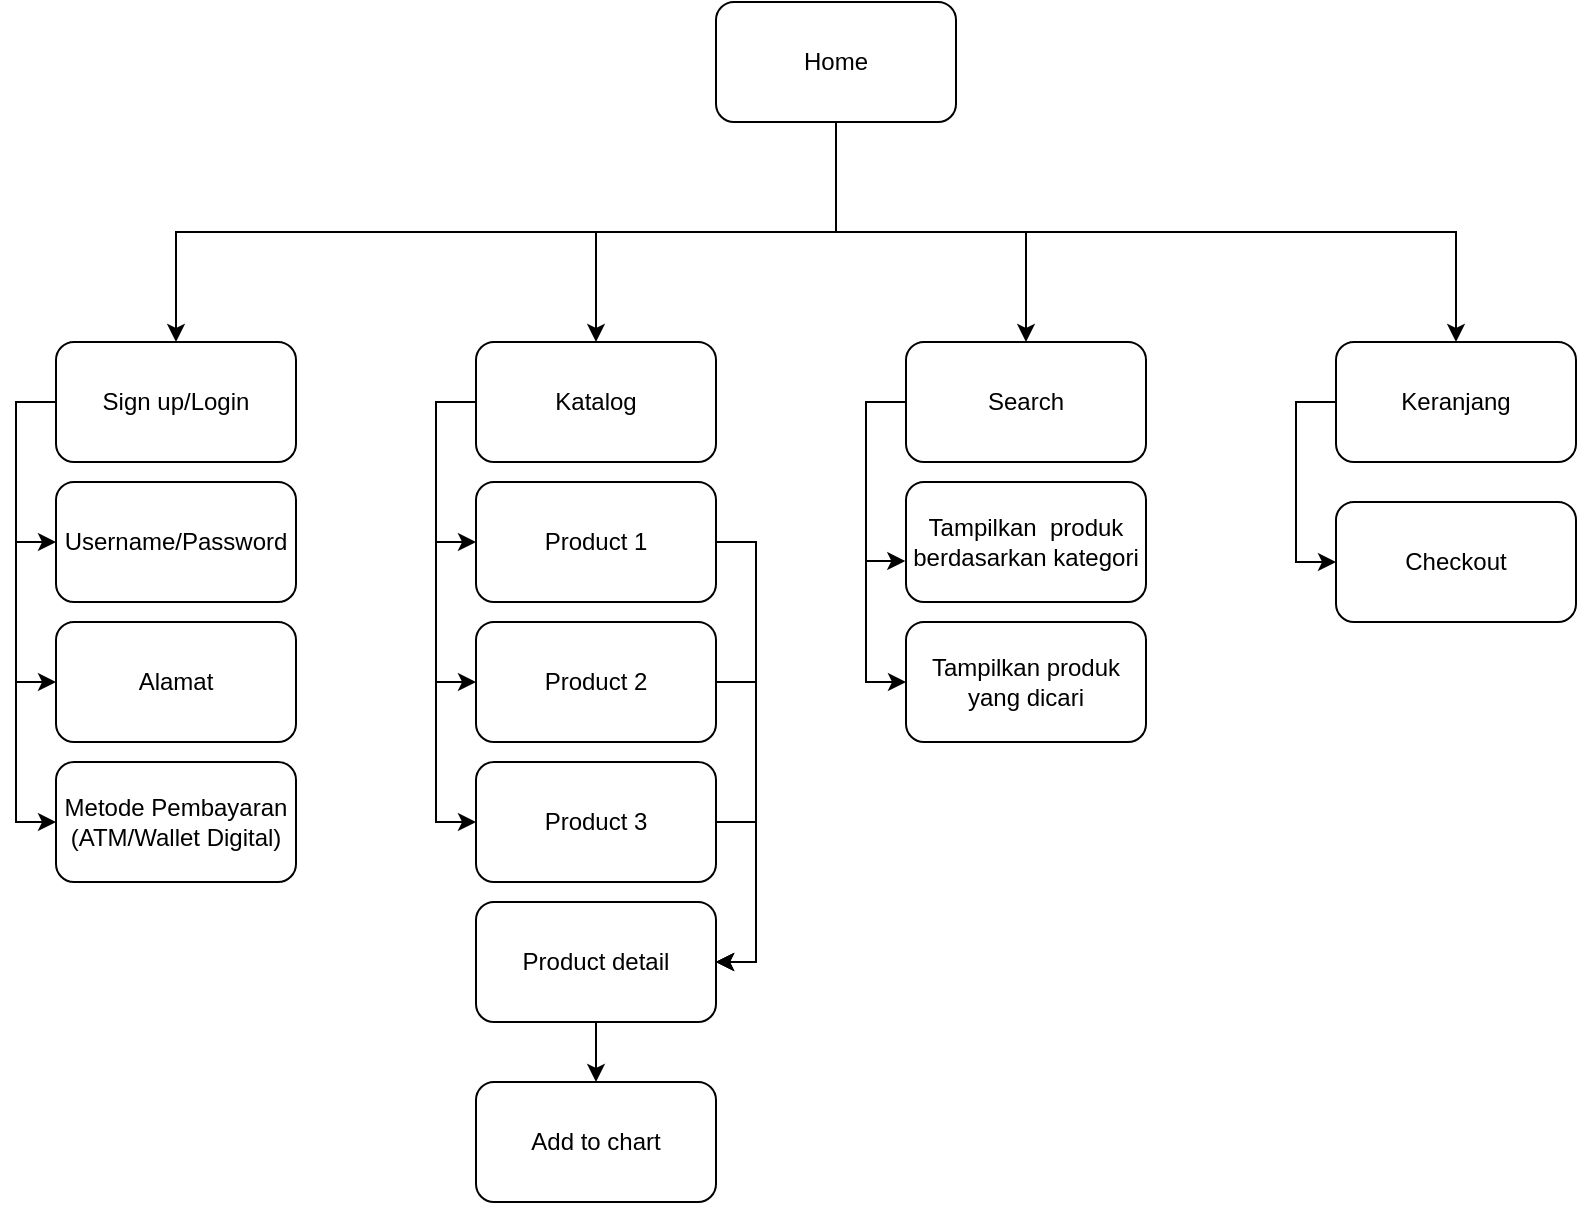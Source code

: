 <mxfile version="24.4.3" type="device">
  <diagram id="mce0OnaaDjLYKAIkBaI6" name="Page-1">
    <mxGraphModel dx="1972" dy="918" grid="1" gridSize="10" guides="1" tooltips="1" connect="1" arrows="1" fold="1" page="1" pageScale="1" pageWidth="1169" pageHeight="827" math="0" shadow="0">
      <root>
        <mxCell id="0" />
        <mxCell id="1" parent="0" />
        <mxCell id="sJjkOCF7XeiH-k6mWV9l-3" style="edgeStyle=orthogonalEdgeStyle;rounded=0;orthogonalLoop=1;jettySize=auto;html=1;exitX=0.5;exitY=1;exitDx=0;exitDy=0;" edge="1" parent="1" source="sJjkOCF7XeiH-k6mWV9l-1" target="sJjkOCF7XeiH-k6mWV9l-2">
          <mxGeometry relative="1" as="geometry" />
        </mxCell>
        <mxCell id="sJjkOCF7XeiH-k6mWV9l-5" value="" style="edgeStyle=orthogonalEdgeStyle;rounded=0;orthogonalLoop=1;jettySize=auto;html=1;" edge="1" parent="1" source="sJjkOCF7XeiH-k6mWV9l-1" target="sJjkOCF7XeiH-k6mWV9l-4">
          <mxGeometry relative="1" as="geometry" />
        </mxCell>
        <mxCell id="sJjkOCF7XeiH-k6mWV9l-10" style="edgeStyle=orthogonalEdgeStyle;rounded=0;orthogonalLoop=1;jettySize=auto;html=1;exitX=0.5;exitY=1;exitDx=0;exitDy=0;" edge="1" parent="1" source="sJjkOCF7XeiH-k6mWV9l-1" target="sJjkOCF7XeiH-k6mWV9l-9">
          <mxGeometry relative="1" as="geometry" />
        </mxCell>
        <mxCell id="sJjkOCF7XeiH-k6mWV9l-31" style="edgeStyle=orthogonalEdgeStyle;rounded=0;orthogonalLoop=1;jettySize=auto;html=1;entryX=0.5;entryY=0;entryDx=0;entryDy=0;exitX=0.5;exitY=1;exitDx=0;exitDy=0;" edge="1" parent="1" source="sJjkOCF7XeiH-k6mWV9l-1" target="sJjkOCF7XeiH-k6mWV9l-30">
          <mxGeometry relative="1" as="geometry" />
        </mxCell>
        <mxCell id="sJjkOCF7XeiH-k6mWV9l-1" value="Home" style="rounded=1;whiteSpace=wrap;html=1;" vertex="1" parent="1">
          <mxGeometry x="545" y="50" width="120" height="60" as="geometry" />
        </mxCell>
        <mxCell id="sJjkOCF7XeiH-k6mWV9l-20" style="edgeStyle=orthogonalEdgeStyle;rounded=0;orthogonalLoop=1;jettySize=auto;html=1;entryX=0;entryY=0.5;entryDx=0;entryDy=0;exitX=0;exitY=0.5;exitDx=0;exitDy=0;" edge="1" parent="1" source="sJjkOCF7XeiH-k6mWV9l-2" target="sJjkOCF7XeiH-k6mWV9l-11">
          <mxGeometry relative="1" as="geometry" />
        </mxCell>
        <mxCell id="sJjkOCF7XeiH-k6mWV9l-22" style="edgeStyle=orthogonalEdgeStyle;rounded=0;orthogonalLoop=1;jettySize=auto;html=1;entryX=0;entryY=0.5;entryDx=0;entryDy=0;exitX=0;exitY=0.5;exitDx=0;exitDy=0;" edge="1" parent="1" source="sJjkOCF7XeiH-k6mWV9l-2" target="sJjkOCF7XeiH-k6mWV9l-21">
          <mxGeometry relative="1" as="geometry" />
        </mxCell>
        <mxCell id="sJjkOCF7XeiH-k6mWV9l-25" style="edgeStyle=orthogonalEdgeStyle;rounded=0;orthogonalLoop=1;jettySize=auto;html=1;entryX=0;entryY=0.5;entryDx=0;entryDy=0;exitX=0;exitY=0.5;exitDx=0;exitDy=0;" edge="1" parent="1" source="sJjkOCF7XeiH-k6mWV9l-2" target="sJjkOCF7XeiH-k6mWV9l-24">
          <mxGeometry relative="1" as="geometry" />
        </mxCell>
        <mxCell id="sJjkOCF7XeiH-k6mWV9l-2" value="Katalog" style="rounded=1;whiteSpace=wrap;html=1;" vertex="1" parent="1">
          <mxGeometry x="425" y="220" width="120" height="60" as="geometry" />
        </mxCell>
        <mxCell id="sJjkOCF7XeiH-k6mWV9l-19" style="edgeStyle=orthogonalEdgeStyle;rounded=0;orthogonalLoop=1;jettySize=auto;html=1;entryX=0;entryY=0.5;entryDx=0;entryDy=0;exitX=0;exitY=0.5;exitDx=0;exitDy=0;" edge="1" parent="1" source="sJjkOCF7XeiH-k6mWV9l-4" target="sJjkOCF7XeiH-k6mWV9l-14">
          <mxGeometry relative="1" as="geometry" />
        </mxCell>
        <mxCell id="sJjkOCF7XeiH-k6mWV9l-4" value="Search" style="rounded=1;whiteSpace=wrap;html=1;" vertex="1" parent="1">
          <mxGeometry x="640" y="220" width="120" height="60" as="geometry" />
        </mxCell>
        <mxCell id="sJjkOCF7XeiH-k6mWV9l-42" style="edgeStyle=orthogonalEdgeStyle;rounded=0;orthogonalLoop=1;jettySize=auto;html=1;entryX=0;entryY=0.5;entryDx=0;entryDy=0;exitX=0;exitY=0.5;exitDx=0;exitDy=0;" edge="1" parent="1" target="sJjkOCF7XeiH-k6mWV9l-41">
          <mxGeometry relative="1" as="geometry">
            <mxPoint x="740" y="260" as="sourcePoint" />
          </mxGeometry>
        </mxCell>
        <mxCell id="sJjkOCF7XeiH-k6mWV9l-45" style="edgeStyle=orthogonalEdgeStyle;rounded=0;orthogonalLoop=1;jettySize=auto;html=1;entryX=0;entryY=0.5;entryDx=0;entryDy=0;exitX=0;exitY=0.5;exitDx=0;exitDy=0;" edge="1" parent="1" source="sJjkOCF7XeiH-k6mWV9l-9" target="sJjkOCF7XeiH-k6mWV9l-44">
          <mxGeometry relative="1" as="geometry" />
        </mxCell>
        <mxCell id="sJjkOCF7XeiH-k6mWV9l-9" value="Keranjang" style="rounded=1;whiteSpace=wrap;html=1;" vertex="1" parent="1">
          <mxGeometry x="855" y="220" width="120" height="60" as="geometry" />
        </mxCell>
        <mxCell id="sJjkOCF7XeiH-k6mWV9l-27" style="edgeStyle=orthogonalEdgeStyle;rounded=0;orthogonalLoop=1;jettySize=auto;html=1;entryX=1;entryY=0.5;entryDx=0;entryDy=0;" edge="1" parent="1" source="sJjkOCF7XeiH-k6mWV9l-11" target="sJjkOCF7XeiH-k6mWV9l-26">
          <mxGeometry relative="1" as="geometry">
            <Array as="points">
              <mxPoint x="565" y="320" />
              <mxPoint x="565" y="530" />
            </Array>
          </mxGeometry>
        </mxCell>
        <mxCell id="sJjkOCF7XeiH-k6mWV9l-11" value="Product 1" style="rounded=1;whiteSpace=wrap;html=1;" vertex="1" parent="1">
          <mxGeometry x="425" y="290" width="120" height="60" as="geometry" />
        </mxCell>
        <mxCell id="sJjkOCF7XeiH-k6mWV9l-13" value="Tampilkan&amp;nbsp; produk berdasarkan kategori" style="rounded=1;whiteSpace=wrap;html=1;" vertex="1" parent="1">
          <mxGeometry x="640" y="290" width="120" height="60" as="geometry" />
        </mxCell>
        <mxCell id="sJjkOCF7XeiH-k6mWV9l-14" value="Tampilkan produk yang dicari" style="rounded=1;whiteSpace=wrap;html=1;" vertex="1" parent="1">
          <mxGeometry x="640" y="360" width="120" height="60" as="geometry" />
        </mxCell>
        <mxCell id="sJjkOCF7XeiH-k6mWV9l-17" style="edgeStyle=orthogonalEdgeStyle;rounded=0;orthogonalLoop=1;jettySize=auto;html=1;entryX=-0.003;entryY=0.659;entryDx=0;entryDy=0;entryPerimeter=0;exitX=0;exitY=0.5;exitDx=0;exitDy=0;" edge="1" parent="1" source="sJjkOCF7XeiH-k6mWV9l-4" target="sJjkOCF7XeiH-k6mWV9l-13">
          <mxGeometry relative="1" as="geometry" />
        </mxCell>
        <mxCell id="sJjkOCF7XeiH-k6mWV9l-28" style="edgeStyle=orthogonalEdgeStyle;rounded=0;orthogonalLoop=1;jettySize=auto;html=1;entryX=1;entryY=0.5;entryDx=0;entryDy=0;" edge="1" parent="1" source="sJjkOCF7XeiH-k6mWV9l-21" target="sJjkOCF7XeiH-k6mWV9l-26">
          <mxGeometry relative="1" as="geometry">
            <Array as="points">
              <mxPoint x="565" y="390" />
              <mxPoint x="565" y="530" />
            </Array>
          </mxGeometry>
        </mxCell>
        <mxCell id="sJjkOCF7XeiH-k6mWV9l-21" value="Product 2" style="rounded=1;whiteSpace=wrap;html=1;" vertex="1" parent="1">
          <mxGeometry x="425" y="360" width="120" height="60" as="geometry" />
        </mxCell>
        <mxCell id="sJjkOCF7XeiH-k6mWV9l-29" style="edgeStyle=orthogonalEdgeStyle;rounded=0;orthogonalLoop=1;jettySize=auto;html=1;entryX=1;entryY=0.5;entryDx=0;entryDy=0;" edge="1" parent="1" source="sJjkOCF7XeiH-k6mWV9l-24" target="sJjkOCF7XeiH-k6mWV9l-26">
          <mxGeometry relative="1" as="geometry">
            <Array as="points">
              <mxPoint x="565" y="460" />
              <mxPoint x="565" y="530" />
            </Array>
          </mxGeometry>
        </mxCell>
        <mxCell id="sJjkOCF7XeiH-k6mWV9l-24" value="Product 3" style="rounded=1;whiteSpace=wrap;html=1;" vertex="1" parent="1">
          <mxGeometry x="425" y="430" width="120" height="60" as="geometry" />
        </mxCell>
        <mxCell id="sJjkOCF7XeiH-k6mWV9l-40" value="" style="edgeStyle=orthogonalEdgeStyle;rounded=0;orthogonalLoop=1;jettySize=auto;html=1;" edge="1" parent="1" source="sJjkOCF7XeiH-k6mWV9l-26" target="sJjkOCF7XeiH-k6mWV9l-39">
          <mxGeometry relative="1" as="geometry" />
        </mxCell>
        <mxCell id="sJjkOCF7XeiH-k6mWV9l-26" value="Product detail" style="rounded=1;whiteSpace=wrap;html=1;" vertex="1" parent="1">
          <mxGeometry x="425" y="500" width="120" height="60" as="geometry" />
        </mxCell>
        <mxCell id="sJjkOCF7XeiH-k6mWV9l-35" style="edgeStyle=orthogonalEdgeStyle;rounded=0;orthogonalLoop=1;jettySize=auto;html=1;exitX=0;exitY=0.5;exitDx=0;exitDy=0;entryX=0;entryY=0.5;entryDx=0;entryDy=0;" edge="1" parent="1" source="sJjkOCF7XeiH-k6mWV9l-30" target="sJjkOCF7XeiH-k6mWV9l-32">
          <mxGeometry relative="1" as="geometry" />
        </mxCell>
        <mxCell id="sJjkOCF7XeiH-k6mWV9l-36" style="edgeStyle=orthogonalEdgeStyle;rounded=0;orthogonalLoop=1;jettySize=auto;html=1;entryX=0;entryY=0.5;entryDx=0;entryDy=0;exitX=0;exitY=0.5;exitDx=0;exitDy=0;" edge="1" parent="1" source="sJjkOCF7XeiH-k6mWV9l-30" target="sJjkOCF7XeiH-k6mWV9l-34">
          <mxGeometry relative="1" as="geometry" />
        </mxCell>
        <mxCell id="sJjkOCF7XeiH-k6mWV9l-38" style="edgeStyle=orthogonalEdgeStyle;rounded=0;orthogonalLoop=1;jettySize=auto;html=1;entryX=0;entryY=0.5;entryDx=0;entryDy=0;exitX=0;exitY=0.5;exitDx=0;exitDy=0;" edge="1" parent="1" source="sJjkOCF7XeiH-k6mWV9l-30" target="sJjkOCF7XeiH-k6mWV9l-37">
          <mxGeometry relative="1" as="geometry" />
        </mxCell>
        <mxCell id="sJjkOCF7XeiH-k6mWV9l-30" value="Sign up/Login" style="rounded=1;whiteSpace=wrap;html=1;" vertex="1" parent="1">
          <mxGeometry x="215" y="220" width="120" height="60" as="geometry" />
        </mxCell>
        <mxCell id="sJjkOCF7XeiH-k6mWV9l-32" value="Username/Password" style="rounded=1;whiteSpace=wrap;html=1;" vertex="1" parent="1">
          <mxGeometry x="215" y="290" width="120" height="60" as="geometry" />
        </mxCell>
        <mxCell id="sJjkOCF7XeiH-k6mWV9l-34" value="Alamat" style="rounded=1;whiteSpace=wrap;html=1;" vertex="1" parent="1">
          <mxGeometry x="215" y="360" width="120" height="60" as="geometry" />
        </mxCell>
        <mxCell id="sJjkOCF7XeiH-k6mWV9l-37" value="Metode Pembayaran&lt;div&gt;(ATM/Wallet Digital)&lt;/div&gt;" style="rounded=1;whiteSpace=wrap;html=1;" vertex="1" parent="1">
          <mxGeometry x="215" y="430" width="120" height="60" as="geometry" />
        </mxCell>
        <mxCell id="sJjkOCF7XeiH-k6mWV9l-39" value="Add to chart" style="rounded=1;whiteSpace=wrap;html=1;" vertex="1" parent="1">
          <mxGeometry x="425" y="590" width="120" height="60" as="geometry" />
        </mxCell>
        <mxCell id="sJjkOCF7XeiH-k6mWV9l-44" value="Checkout" style="rounded=1;whiteSpace=wrap;html=1;" vertex="1" parent="1">
          <mxGeometry x="855" y="300" width="120" height="60" as="geometry" />
        </mxCell>
      </root>
    </mxGraphModel>
  </diagram>
</mxfile>
